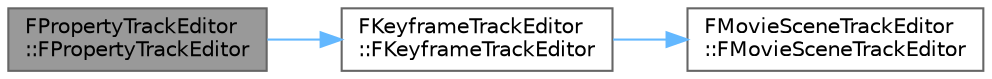digraph "FPropertyTrackEditor::FPropertyTrackEditor"
{
 // INTERACTIVE_SVG=YES
 // LATEX_PDF_SIZE
  bgcolor="transparent";
  edge [fontname=Helvetica,fontsize=10,labelfontname=Helvetica,labelfontsize=10];
  node [fontname=Helvetica,fontsize=10,shape=box,height=0.2,width=0.4];
  rankdir="LR";
  Node1 [id="Node000001",label="FPropertyTrackEditor\l::FPropertyTrackEditor",height=0.2,width=0.4,color="gray40", fillcolor="grey60", style="filled", fontcolor="black",tooltip="Constructor."];
  Node1 -> Node2 [id="edge1_Node000001_Node000002",color="steelblue1",style="solid",tooltip=" "];
  Node2 [id="Node000002",label="FKeyframeTrackEditor\l::FKeyframeTrackEditor",height=0.2,width=0.4,color="grey40", fillcolor="white", style="filled",URL="$dd/d48/classFKeyframeTrackEditor.html#abb2d288c3c1bfe287a082447427143d6",tooltip="Constructor."];
  Node2 -> Node3 [id="edge2_Node000002_Node000003",color="steelblue1",style="solid",tooltip=" "];
  Node3 [id="Node000003",label="FMovieSceneTrackEditor\l::FMovieSceneTrackEditor",height=0.2,width=0.4,color="grey40", fillcolor="white", style="filled",URL="$df/d4e/classFMovieSceneTrackEditor.html#aa739fda019c0a9f0230cc8a4ff4c58ee",tooltip="Constructor."];
}
